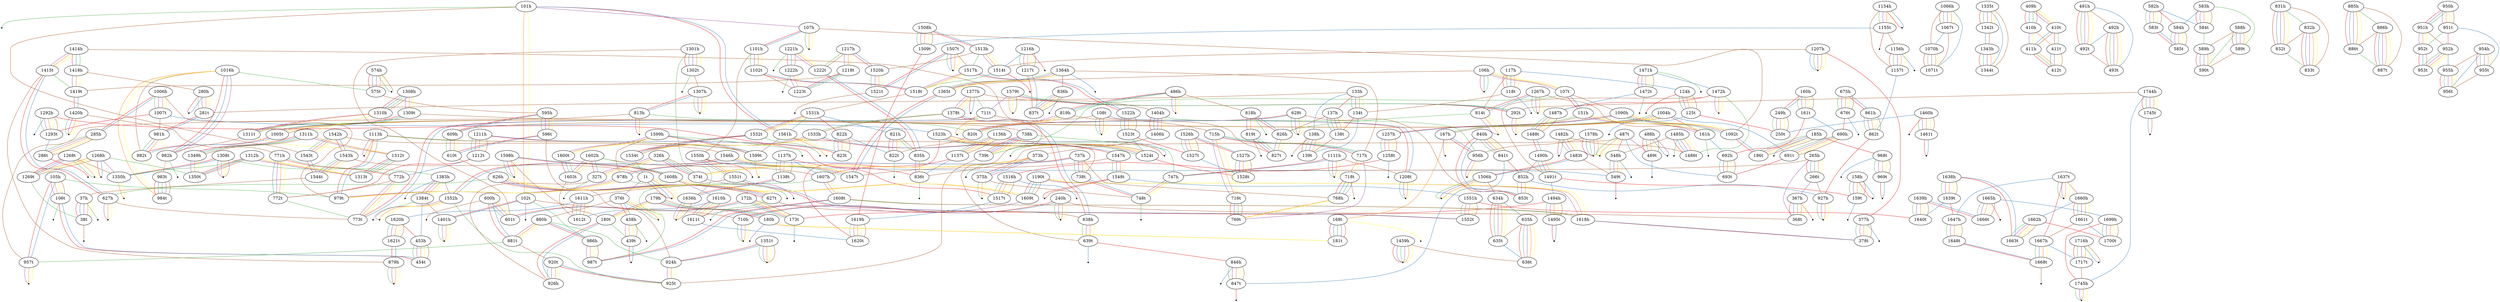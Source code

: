 graph {
edge [colorscheme=set19];
	"1004h"	--	"1005t"	[color=3];
	"1004h"	--	"1005t"	[color=4];
	"1004h"	--	"1005t"	[color=5];
	"1004h"	--	"1005t"	[color=6];
	"1004h"	--	"1005t"	[color=7];
	"1004h"	--	"161h"	[color=1];
	"1004h"	--	"691t"	[color=2];
	"1005t"	--	"982t"	[color=1];
	"1005t"	--	"982t"	[color=2];
	"1006h"	--	"1007t"	[color=3];
	"1006h"	--	"1007t"	[color=4];
	"1006h"	--	"1007t"	[color=5];
	"1006h"	--	"1007t"	[color=6];
	"1006h"	--	"285h"	[color=1];
	"1006h"	--	"285h"	[color=2];
	"1006h"	--	"979t"	[color=7];
	"1007t"	--	"1293t"	[color=1];
	"1007t"	--	"1523h"	[color=2];
	"1007t"	--	"981h"	[color=7];
	"1016h"	--	"575t"	[color=3];
	"1016h"	--	"982h"	[color=1];
	"1016h"	--	"982h"	[color=2];
	"1016h"	--	"982h"	[color=4];
	"1016h"	--	"982t"	[color=7];
	"1016h"	--	"984t"	[color=5];
	"1016h"	--	"984t"	[color=6];
	"101h"	--	"102t"	[color=5];
	"101h"	--	"102t"	[color=6];
	"101h"	--	"107h"	[color=4];
	"101h"	--	"1543t"	[color=7];
	"101h"	--	"1561h"	[color=1];
	"101h"	--	"1561h"	[color=2];
	"101h"	--	"-1"	[len=0.75,color=3];
	"102t"	--	"1401h"	[color=1];
	"102t"	--	"1401h"	[color=2];
	"102t"	--	"710h"	[color=7];
	"102t"	--	"986h"	[color=3];
	"102t"	--	"-2"	[len=0.75,color=4];
	"105h"	--	"106t"	[color=4];
	"105h"	--	"106t"	[color=5];
	"105h"	--	"106t"	[color=6];
	"105h"	--	"106t"	[color=7];
	"105h"	--	"957t"	[color=1];
	"105h"	--	"957t"	[color=2];
	"105h"	--	"979t"	[color=3];
	"1066h"	--	"1067t"	[color=1];
	"1066h"	--	"1067t"	[color=3];
	"1066h"	--	"1067t"	[color=4];
	"1066h"	--	"1067t"	[color=5];
	"1066h"	--	"1067t"	[color=6];
	"1066h"	--	"1070h"	[color=7];
	"1066h"	--	"1071t"	[color=2];
	"1067t"	--	"1070h"	[color=2];
	"1067t"	--	"1071t"	[color=7];
	"106h"	--	"107t"	[color=4];
	"106h"	--	"107t"	[color=5];
	"106h"	--	"107t"	[color=6];
	"106h"	--	"1365t"	[color=7];
	"106h"	--	"-3"	[len=0.75,color=1];
	"106h"	--	"-3"	[len=0.75,color=2];
	"106h"	--	"-3"	[len=0.75,color=3];
	"106t"	--	"454t"	[color=1];
	"106t"	--	"454t"	[color=2];
	"106t"	--	"-4"	[len=0.75,color=3];
	"1070h"	--	"1071t"	[color=1];
	"1070h"	--	"1071t"	[color=3];
	"1070h"	--	"1071t"	[color=4];
	"1070h"	--	"1071t"	[color=5];
	"1070h"	--	"1071t"	[color=6];
	"107h"	--	"1092t"	[color=7];
	"107h"	--	"1101h"	[color=1];
	"107h"	--	"1101h"	[color=2];
	"107h"	--	"-5"	[len=0.75,color=3];
	"107h"	--	"-5"	[len=0.75,color=5];
	"107h"	--	"-5"	[len=0.75,color=6];
	"107t"	--	"1090h"	[color=7];
	"107t"	--	"151h"	[color=1];
	"107t"	--	"151h"	[color=2];
	"107t"	--	"739t"	[color=3];
	"108t"	--	"1208t"	[color=1];
	"108t"	--	"1208t"	[color=2];
	"108t"	--	"609h"	[color=7];
	"108t"	--	"-6"	[len=0.75,color=3];
	"108t"	--	"-6"	[len=0.75,color=4];
	"108t"	--	"-6"	[len=0.75,color=5];
	"108t"	--	"-6"	[len=0.75,color=6];
	"1090h"	--	"1092t"	[color=3];
	"1090h"	--	"1092t"	[color=4];
	"1090h"	--	"1092t"	[color=5];
	"1090h"	--	"1092t"	[color=6];
	"1090h"	--	"1257h"	[color=1];
	"1090h"	--	"1257h"	[color=2];
	"1092t"	--	"186t"	[color=1];
	"1092t"	--	"186t"	[color=2];
	"1101h"	--	"1102t"	[color=3];
	"1101h"	--	"1102t"	[color=4];
	"1101h"	--	"1102t"	[color=5];
	"1101h"	--	"1102t"	[color=6];
	"1101h"	--	"1550h"	[color=7];
	"1102t"	--	"1223t"	[color=7];
	"1102t"	--	"1518t"	[color=1];
	"1102t"	--	"1518t"	[color=2];
	"1111h"	--	"1208t"	[color=7];
	"1111h"	--	"747h"	[color=1];
	"1111h"	--	"747h"	[color=2];
	"1111h"	--	"-7"	[len=0.75,color=3];
	"1111h"	--	"-7"	[len=0.75,color=4];
	"1111h"	--	"-7"	[len=0.75,color=5];
	"1111h"	--	"-7"	[len=0.75,color=6];
	"1113h"	--	"1599t"	[color=3];
	"1113h"	--	"1599t"	[color=7];
	"1113h"	--	"979t"	[color=1];
	"1113h"	--	"979t"	[color=2];
	"1113h"	--	"-8"	[len=0.75,color=4];
	"1113h"	--	"-8"	[len=0.75,color=5];
	"1113h"	--	"-8"	[len=0.75,color=6];
	"1136h"	--	"1137t"	[color=3];
	"1136h"	--	"1137t"	[color=4];
	"1136h"	--	"1137t"	[color=5];
	"1136h"	--	"1137t"	[color=6];
	"1136h"	--	"1137t"	[color=7];
	"1136h"	--	"-9"	[len=0.75,color=1];
	"1136h"	--	"-9"	[len=0.75,color=2];
	"1137h"	--	"1138t"	[color=3];
	"1137h"	--	"1138t"	[color=4];
	"1137h"	--	"1138t"	[color=5];
	"1137h"	--	"1138t"	[color=6];
	"1137h"	--	"1138t"	[color=7];
	"1137h"	--	"1607h"	[color=2];
	"1137h"	--	"836t"	[color=1];
	"1137t"	--	"1607h"	[color=1];
	"1137t"	--	"836t"	[color=2];
	"1138t"	--	"1636h"	[color=1];
	"1138t"	--	"1636h"	[color=2];
	"1154h"	--	"1155t"	[color=3];
	"1154h"	--	"1155t"	[color=4];
	"1154h"	--	"1155t"	[color=5];
	"1154h"	--	"1155t"	[color=6];
	"1154h"	--	"1157t"	[color=7];
	"1154h"	--	"-10"	[len=0.75,color=1];
	"1154h"	--	"-10"	[len=0.75,color=2];
	"1155t"	--	"1156h"	[color=7];
	"1155t"	--	"1509t"	[color=2];
	"1155t"	--	"-11"	[len=0.75,color=1];
	"1156h"	--	"1157t"	[color=1];
	"1156h"	--	"1157t"	[color=3];
	"1156h"	--	"1157t"	[color=4];
	"1156h"	--	"1157t"	[color=5];
	"1156h"	--	"1157t"	[color=6];
	"1156h"	--	"-12"	[len=0.75,color=2];
	"1157t"	--	"862t"	[color=2];
	"117h"	--	"118t"	[color=1];
	"117h"	--	"118t"	[color=3];
	"117h"	--	"118t"	[color=4];
	"117h"	--	"118t"	[color=5];
	"117h"	--	"118t"	[color=6];
	"117h"	--	"124h"	[color=2];
	"117h"	--	"814t"	[color=7];
	"118t"	--	"134t"	[color=7];
	"118t"	--	"-13"	[len=0.75,color=2];
	"1190t"	--	"1609t"	[color=1];
	"1190t"	--	"1609t"	[color=2];
	"1190t"	--	"1609t"	[color=3];
	"1190t"	--	"1609t"	[color=7];
	"1190t"	--	"1618h"	[color=4];
	"1190t"	--	"1618h"	[color=5];
	"1190t"	--	"1618h"	[color=6];
	"1207h"	--	"1514t"	[color=7];
	"1207h"	--	"377h"	[color=1];
	"1207h"	--	"-14"	[len=0.75,color=2];
	"1207h"	--	"-14"	[len=0.75,color=3];
	"1207h"	--	"-14"	[len=0.75,color=4];
	"1207h"	--	"-14"	[len=0.75,color=5];
	"1207h"	--	"-14"	[len=0.75,color=6];
	"1208t"	--	"-15"	[len=0.75,color=3];
	"1208t"	--	"-15"	[len=0.75,color=4];
	"1208t"	--	"-15"	[len=0.75,color=5];
	"1208t"	--	"-15"	[len=0.75,color=6];
	"1211h"	--	"1212t"	[color=3];
	"1211h"	--	"1212t"	[color=4];
	"1211h"	--	"1212t"	[color=5];
	"1211h"	--	"1212t"	[color=6];
	"1211h"	--	"1212t"	[color=7];
	"1211h"	--	"823t"	[color=1];
	"1211h"	--	"823t"	[color=2];
	"1212t"	--	"772h"	[color=2];
	"1212t"	--	"772t"	[color=1];
	"1216h"	--	"1217t"	[color=3];
	"1216h"	--	"1217t"	[color=4];
	"1216h"	--	"1217t"	[color=5];
	"1216h"	--	"1217t"	[color=6];
	"1216h"	--	"1217t"	[color=7];
	"1216h"	--	"1514t"	[color=2];
	"1216h"	--	"-16"	[len=0.75,color=1];
	"1217h"	--	"1218t"	[color=4];
	"1217h"	--	"1218t"	[color=5];
	"1217h"	--	"1218t"	[color=6];
	"1217h"	--	"1222t"	[color=3];
	"1217h"	--	"1222t"	[color=7];
	"1217h"	--	"1520h"	[color=1];
	"1217h"	--	"1520h"	[color=2];
	"1217t"	--	"837t"	[color=1];
	"1217t"	--	"837t"	[color=2];
	"1218t"	--	"1223t"	[color=1];
	"1218t"	--	"1223t"	[color=2];
	"1218t"	--	"1223t"	[color=3];
	"1218t"	--	"1419t"	[color=7];
	"1221h"	--	"1222h"	[color=1];
	"1221h"	--	"1222h"	[color=2];
	"1221h"	--	"1222h"	[color=7];
	"1221h"	--	"1222t"	[color=4];
	"1221h"	--	"1222t"	[color=5];
	"1221h"	--	"1222t"	[color=6];
	"1221h"	--	"-17"	[len=0.75,color=3];
	"1222h"	--	"1223t"	[color=4];
	"1222h"	--	"1223t"	[color=5];
	"1222h"	--	"1223t"	[color=6];
	"1222h"	--	"-18"	[len=0.75,color=3];
	"1222t"	--	"835h"	[color=1];
	"1222t"	--	"835h"	[color=2];
	"124h"	--	"125t"	[color=3];
	"124h"	--	"125t"	[color=4];
	"124h"	--	"125t"	[color=5];
	"124h"	--	"125t"	[color=6];
	"124h"	--	"125t"	[color=7];
	"124h"	--	"-19"	[len=0.75,color=1];
	"1257h"	--	"1258t"	[color=3];
	"1257h"	--	"1258t"	[color=4];
	"1257h"	--	"1258t"	[color=5];
	"1257h"	--	"1258t"	[color=6];
	"1257h"	--	"1258t"	[color=7];
	"1258t"	--	"1516h"	[color=1];
	"1258t"	--	"-20"	[len=0.75,color=2];
	"125t"	--	"250t"	[color=1];
	"125t"	--	"-21"	[len=0.75,color=2];
	"1267h"	--	"161h"	[color=7];
	"1267h"	--	"814t"	[color=1];
	"1267h"	--	"814t"	[color=2];
	"1267h"	--	"-22"	[len=0.75,color=3];
	"1267h"	--	"-22"	[len=0.75,color=4];
	"1267h"	--	"-22"	[len=0.75,color=5];
	"1267h"	--	"-22"	[len=0.75,color=6];
	"1268h"	--	"1269t"	[color=5];
	"1268h"	--	"1269t"	[color=6];
	"1268h"	--	"1269t"	[color=7];
	"1268h"	--	"1350h"	[color=4];
	"1268h"	--	"1350t"	[color=3];
	"1268h"	--	"-23"	[len=0.75,color=1];
	"1268h"	--	"-23"	[len=0.75,color=2];
	"1268t"	--	"1269t"	[color=1];
	"1268t"	--	"1269t"	[color=2];
	"1268t"	--	"1269t"	[color=4];
	"1268t"	--	"1350h"	[color=7];
	"1268t"	--	"-24"	[len=0.75,color=3];
	"1268t"	--	"-24"	[len=0.75,color=5];
	"1268t"	--	"-24"	[len=0.75,color=6];
	"1269t"	--	"38t"	[color=3];
	"1292h"	--	"1293t"	[color=3];
	"1292h"	--	"1293t"	[color=4];
	"1292h"	--	"1293t"	[color=5];
	"1292h"	--	"1293t"	[color=6];
	"1292h"	--	"1293t"	[color=7];
	"1292h"	--	"1517t"	[color=1];
	"1292h"	--	"-25"	[len=0.75,color=2];
	"1293t"	--	"286t"	[color=2];
	"1301h"	--	"1302t"	[color=1];
	"1301h"	--	"1302t"	[color=2];
	"1301h"	--	"1302t"	[color=4];
	"1301h"	--	"1302t"	[color=5];
	"1301h"	--	"1302t"	[color=6];
	"1301h"	--	"1636h"	[color=3];
	"1301h"	--	"601t"	[color=7];
	"1302t"	--	"1307h"	[color=7];
	"1302t"	--	"-26"	[len=0.75,color=3];
	"1307h"	--	"813h"	[color=1];
	"1307h"	--	"813h"	[color=2];
	"1307h"	--	"-27"	[len=0.75,color=3];
	"1307h"	--	"-27"	[len=0.75,color=4];
	"1307h"	--	"-27"	[len=0.75,color=5];
	"1307h"	--	"-27"	[len=0.75,color=6];
	"1308h"	--	"1309t"	[color=4];
	"1308h"	--	"1309t"	[color=5];
	"1308h"	--	"1309t"	[color=6];
	"1308h"	--	"1310h"	[color=1];
	"1308h"	--	"1310h"	[color=2];
	"1308h"	--	"1310h"	[color=3];
	"1308h"	--	"1310h"	[color=7];
	"1308t"	--	"1350h"	[color=1];
	"1308t"	--	"1350h"	[color=2];
	"1308t"	--	"1383h"	[color=3];
	"1308t"	--	"-28"	[len=0.75,color=4];
	"1308t"	--	"-28"	[len=0.75,color=5];
	"1308t"	--	"-28"	[len=0.75,color=6];
	"1308t"	--	"-28"	[len=0.75,color=7];
	"1309t"	--	"1311t"	[color=1];
	"1309t"	--	"1311t"	[color=2];
	"1309t"	--	"1311t"	[color=3];
	"1309t"	--	"738h"	[color=7];
	"1310h"	--	"1311h"	[color=6];
	"1310h"	--	"1311t"	[color=4];
	"1310h"	--	"1311t"	[color=5];
	"1311h"	--	"1312t"	[color=4];
	"1311h"	--	"1312t"	[color=5];
	"1311h"	--	"1349h"	[color=1];
	"1311h"	--	"1349h"	[color=2];
	"1311h"	--	"1349h"	[color=3];
	"1311h"	--	"1349h"	[color=7];
	"1311t"	--	"1312t"	[color=6];
	"1311t"	--	"982h"	[color=7];
	"1312h"	--	"1313t"	[color=4];
	"1312h"	--	"1313t"	[color=5];
	"1312h"	--	"1313t"	[color=6];
	"1312h"	--	"1350h"	[color=3];
	"1312h"	--	"1350t"	[color=1];
	"1312h"	--	"1350t"	[color=2];
	"1312h"	--	"1350t"	[color=7];
	"1312t"	--	"1313t"	[color=1];
	"1312t"	--	"1313t"	[color=2];
	"1312t"	--	"1313t"	[color=3];
	"1312t"	--	"1313t"	[color=7];
	"1335t"	--	"1342t"	[color=1];
	"1335t"	--	"1342t"	[color=3];
	"1335t"	--	"1342t"	[color=4];
	"1335t"	--	"1342t"	[color=5];
	"1335t"	--	"1342t"	[color=6];
	"1335t"	--	"1344t"	[color=2];
	"1335t"	--	"1344t"	[color=7];
	"133h"	--	"134t"	[color=3];
	"133h"	--	"134t"	[color=4];
	"133h"	--	"134t"	[color=5];
	"133h"	--	"134t"	[color=6];
	"133h"	--	"137h"	[color=1];
	"133h"	--	"138h"	[color=2];
	"133h"	--	"281t"	[color=7];
	"1342t"	--	"1343h"	[color=2];
	"1342t"	--	"1343h"	[color=7];
	"1343h"	--	"1344t"	[color=1];
	"1343h"	--	"1344t"	[color=3];
	"1343h"	--	"1344t"	[color=4];
	"1343h"	--	"1344t"	[color=5];
	"1343h"	--	"1344t"	[color=6];
	"1349h"	--	"1350t"	[color=4];
	"1349h"	--	"1350t"	[color=5];
	"1349h"	--	"1350t"	[color=6];
	"134t"	--	"138t"	[color=1];
	"134t"	--	"139t"	[color=2];
	"1350h"	--	"-29"	[len=0.75,color=5];
	"1350h"	--	"-29"	[len=0.75,color=6];
	"1351t"	--	"924h"	[color=1];
	"1351t"	--	"924h"	[color=2];
	"1351t"	--	"-30"	[len=0.75,color=3];
	"1351t"	--	"-30"	[len=0.75,color=4];
	"1351t"	--	"-30"	[len=0.75,color=5];
	"1351t"	--	"-30"	[len=0.75,color=6];
	"1351t"	--	"-30"	[len=0.75,color=7];
	"1364h"	--	"1365t"	[color=3];
	"1364h"	--	"1365t"	[color=4];
	"1364h"	--	"1365t"	[color=5];
	"1364h"	--	"1365t"	[color=6];
	"1364h"	--	"717h"	[color=7];
	"1364h"	--	"836h"	[color=1];
	"1364h"	--	"-31"	[len=0.75,color=2];
	"1365t"	--	"1547t"	[color=1];
	"1365t"	--	"1547t"	[color=2];
	"1377h"	--	"1378t"	[color=4];
	"1377h"	--	"1378t"	[color=5];
	"1377h"	--	"1378t"	[color=6];
	"1377h"	--	"1404h"	[color=7];
	"1377h"	--	"711t"	[color=3];
	"1377h"	--	"-32"	[len=0.75,color=1];
	"1377h"	--	"-32"	[len=0.75,color=2];
	"1378t"	--	"1533h"	[color=3];
	"1378t"	--	"1533h"	[color=7];
	"1378t"	--	"638h"	[color=1];
	"1378t"	--	"638h"	[color=2];
	"137h"	--	"138t"	[color=2];
	"137h"	--	"138t"	[color=3];
	"137h"	--	"138t"	[color=4];
	"137h"	--	"138t"	[color=5];
	"137h"	--	"138t"	[color=6];
	"137h"	--	"826h"	[color=7];
	"1383h"	--	"1384t"	[color=1];
	"1383h"	--	"1384t"	[color=4];
	"1383h"	--	"1384t"	[color=5];
	"1383h"	--	"1384t"	[color=6];
	"1383h"	--	"1552h"	[color=7];
	"1383h"	--	"-33"	[len=0.75,color=2];
	"1384t"	--	"1401h"	[color=7];
	"1384t"	--	"453h"	[color=2];
	"1384t"	--	"-34"	[len=0.75,color=3];
	"138h"	--	"139t"	[color=1];
	"138h"	--	"139t"	[color=3];
	"138h"	--	"139t"	[color=4];
	"138h"	--	"139t"	[color=5];
	"138h"	--	"139t"	[color=6];
	"138h"	--	"-35"	[len=0.75,color=7];
	"138t"	--	"139t"	[color=7];
	"1401h"	--	"-36"	[len=0.75,color=3];
	"1401h"	--	"-36"	[len=0.75,color=4];
	"1401h"	--	"-36"	[len=0.75,color=5];
	"1401h"	--	"-36"	[len=0.75,color=6];
	"1404h"	--	"1406h"	[color=1];
	"1404h"	--	"1406h"	[color=2];
	"1404h"	--	"1406h"	[color=4];
	"1404h"	--	"1406h"	[color=5];
	"1404h"	--	"1406h"	[color=6];
	"1404h"	--	"956h"	[color=3];
	"1406h"	--	"373h"	[color=7];
	"1406h"	--	"-37"	[len=0.75,color=3];
	"1414h"	--	"1415t"	[color=4];
	"1414h"	--	"1415t"	[color=5];
	"1414h"	--	"1415t"	[color=6];
	"1414h"	--	"1418h"	[color=1];
	"1414h"	--	"1418h"	[color=2];
	"1414h"	--	"1418h"	[color=3];
	"1414h"	--	"639t"	[color=7];
	"1415t"	--	"1419t"	[color=3];
	"1415t"	--	"627h"	[color=1];
	"1415t"	--	"627h"	[color=2];
	"1415t"	--	"879h"	[color=7];
	"1418h"	--	"1419t"	[color=4];
	"1418h"	--	"1419t"	[color=5];
	"1418h"	--	"1419t"	[color=6];
	"1418h"	--	"280h"	[color=7];
	"1419t"	--	"1420h"	[color=1];
	"1419t"	--	"1420h"	[color=2];
	"1420h"	--	"771h"	[color=7];
	"1420h"	--	"-38"	[len=0.75,color=3];
	"1420h"	--	"-38"	[len=0.75,color=4];
	"1420h"	--	"-38"	[len=0.75,color=5];
	"1420h"	--	"-38"	[len=0.75,color=6];
	"1459h"	--	"636t"	[color=7];
	"1459h"	--	"-39"	[len=0.75,color=1];
	"1459h"	--	"-39"	[len=0.75,color=2];
	"1459h"	--	"-39"	[len=0.75,color=3];
	"1459h"	--	"-39"	[len=0.75,color=4];
	"1459h"	--	"-39"	[len=0.75,color=5];
	"1459h"	--	"-39"	[len=0.75,color=6];
	"1460h"	--	"1461t"	[color=3];
	"1460h"	--	"1461t"	[color=4];
	"1460h"	--	"1461t"	[color=5];
	"1460h"	--	"1461t"	[color=6];
	"1460h"	--	"1461t"	[color=7];
	"1460h"	--	"250t"	[color=2];
	"1460h"	--	"-40"	[len=0.75,color=1];
	"1461t"	--	"-41"	[len=0.75,color=1];
	"1461t"	--	"-41"	[len=0.75,color=2];
	"1471h"	--	"1472h"	[color=2];
	"1471h"	--	"1472t"	[color=1];
	"1471h"	--	"1472t"	[color=4];
	"1471h"	--	"1472t"	[color=5];
	"1471h"	--	"1472t"	[color=6];
	"1471h"	--	"1472t"	[color=7];
	"1471h"	--	"-42"	[len=0.75,color=3];
	"1472h"	--	"1486t"	[color=3];
	"1472h"	--	"1487h"	[color=1];
	"1472h"	--	"1491t"	[color=7];
	"1472h"	--	"-43"	[len=0.75,color=4];
	"1472h"	--	"-43"	[len=0.75,color=5];
	"1472h"	--	"-43"	[len=0.75,color=6];
	"1472t"	--	"1487h"	[color=2];
	"1472t"	--	"-44"	[len=0.75,color=3];
	"1482h"	--	"1483t"	[color=3];
	"1482h"	--	"1483t"	[color=4];
	"1482h"	--	"1483t"	[color=5];
	"1482h"	--	"1483t"	[color=6];
	"1482h"	--	"1486t"	[color=7];
	"1482h"	--	"-45"	[len=0.75,color=1];
	"1482h"	--	"-45"	[len=0.75,color=2];
	"1483t"	--	"1506h"	[color=1];
	"1483t"	--	"1506h"	[color=2];
	"1483t"	--	"549t"	[color=7];
	"1485h"	--	"1486t"	[color=1];
	"1485h"	--	"1486t"	[color=2];
	"1485h"	--	"1486t"	[color=4];
	"1485h"	--	"1486t"	[color=5];
	"1485h"	--	"1486t"	[color=6];
	"1485h"	--	"548h"	[color=7];
	"1485h"	--	"-46"	[len=0.75,color=3];
	"1487h"	--	"1488t"	[color=3];
	"1487h"	--	"1488t"	[color=4];
	"1487h"	--	"1488t"	[color=5];
	"1487h"	--	"1488t"	[color=6];
	"1487h"	--	"1488t"	[color=7];
	"1488t"	--	"1490h"	[color=1];
	"1488t"	--	"1490h"	[color=2];
	"1490h"	--	"1491t"	[color=3];
	"1490h"	--	"1491t"	[color=4];
	"1490h"	--	"1491t"	[color=5];
	"1490h"	--	"1491t"	[color=6];
	"1490h"	--	"852h"	[color=7];
	"1491t"	--	"1494h"	[color=2];
	"1491t"	--	"159t"	[color=1];
	"1494h"	--	"1495t"	[color=3];
	"1494h"	--	"1495t"	[color=4];
	"1494h"	--	"1495t"	[color=5];
	"1494h"	--	"1495t"	[color=6];
	"1494h"	--	"1495t"	[color=7];
	"1494h"	--	"173t"	[color=1];
	"1495t"	--	"-47"	[len=0.75,color=1];
	"1495t"	--	"-47"	[len=0.75,color=2];
	"1506h"	--	"634h"	[color=7];
	"1506h"	--	"-48"	[len=0.75,color=3];
	"1506h"	--	"-48"	[len=0.75,color=4];
	"1506h"	--	"-48"	[len=0.75,color=5];
	"1506h"	--	"-48"	[len=0.75,color=6];
	"1507t"	--	"1517h"	[color=7];
	"1507t"	--	"1521t"	[color=1];
	"1507t"	--	"1521t"	[color=2];
	"1507t"	--	"-49"	[len=0.75,color=3];
	"1507t"	--	"-49"	[len=0.75,color=4];
	"1507t"	--	"-49"	[len=0.75,color=5];
	"1507t"	--	"-49"	[len=0.75,color=6];
	"1508h"	--	"1509t"	[color=3];
	"1508h"	--	"1509t"	[color=4];
	"1508h"	--	"1509t"	[color=5];
	"1508h"	--	"1509t"	[color=6];
	"1508h"	--	"1509t"	[color=7];
	"1508h"	--	"1513h"	[color=1];
	"1508h"	--	"1513h"	[color=2];
	"1509t"	--	"1619h"	[color=1];
	"1513h"	--	"1514t"	[color=4];
	"1513h"	--	"1514t"	[color=5];
	"1513h"	--	"1514t"	[color=6];
	"1513h"	--	"1517h"	[color=3];
	"1513h"	--	"1520h"	[color=7];
	"1514t"	--	"1518t"	[color=3];
	"1514t"	--	"-50"	[len=0.75,color=1];
	"1516h"	--	"1517t"	[color=3];
	"1516h"	--	"1517t"	[color=4];
	"1516h"	--	"1517t"	[color=5];
	"1516h"	--	"1517t"	[color=6];
	"1516h"	--	"1517t"	[color=7];
	"1516h"	--	"-51"	[len=0.75,color=2];
	"1517h"	--	"1518t"	[color=4];
	"1517h"	--	"1518t"	[color=5];
	"1517h"	--	"1518t"	[color=6];
	"1517h"	--	"1522h"	[color=1];
	"1517h"	--	"1522h"	[color=2];
	"1517t"	--	"1619h"	[color=2];
	"1518t"	--	"1531h"	[color=7];
	"151h"	--	"161h"	[color=4];
	"151h"	--	"161h"	[color=5];
	"151h"	--	"161h"	[color=6];
	"151h"	--	"167h"	[color=3];
	"151h"	--	"167h"	[color=7];
	"1520h"	--	"1521t"	[color=3];
	"1520h"	--	"1521t"	[color=4];
	"1520h"	--	"1521t"	[color=5];
	"1520h"	--	"1521t"	[color=6];
	"1521t"	--	"-52"	[len=0.75,color=7];
	"1522h"	--	"1523t"	[color=3];
	"1522h"	--	"1523t"	[color=4];
	"1522h"	--	"1523t"	[color=5];
	"1522h"	--	"1523t"	[color=6];
	"1522h"	--	"1523t"	[color=7];
	"1523h"	--	"1524t"	[color=3];
	"1523h"	--	"1524t"	[color=4];
	"1523h"	--	"1524t"	[color=5];
	"1523h"	--	"1524t"	[color=6];
	"1523h"	--	"1524t"	[color=7];
	"1523h"	--	"1620t"	[color=1];
	"1523t"	--	"1524t"	[color=2];
	"1523t"	--	"1527t"	[color=1];
	"1524t"	--	"1528t"	[color=1];
	"1526h"	--	"1527h"	[color=1];
	"1526h"	--	"1527h"	[color=2];
	"1526h"	--	"1527t"	[color=3];
	"1526h"	--	"1527t"	[color=4];
	"1526h"	--	"1527t"	[color=5];
	"1526h"	--	"1527t"	[color=6];
	"1526h"	--	"1527t"	[color=7];
	"1527h"	--	"1528t"	[color=3];
	"1527h"	--	"1528t"	[color=4];
	"1527h"	--	"1528t"	[color=5];
	"1527h"	--	"1528t"	[color=6];
	"1527h"	--	"1528t"	[color=7];
	"1527t"	--	"1528t"	[color=2];
	"1531h"	--	"1532t"	[color=4];
	"1531h"	--	"1532t"	[color=5];
	"1531h"	--	"1532t"	[color=6];
	"1531h"	--	"1561h"	[color=3];
	"1531h"	--	"821h"	[color=2];
	"1531h"	--	"822h"	[color=1];
	"1532t"	--	"1534t"	[color=1];
	"1532t"	--	"1534t"	[color=2];
	"1532t"	--	"1534t"	[color=7];
	"1532t"	--	"-53"	[len=0.75,color=3];
	"1533h"	--	"1534t"	[color=4];
	"1533h"	--	"1534t"	[color=5];
	"1533h"	--	"1534t"	[color=6];
	"1533h"	--	"1547h"	[color=1];
	"1533h"	--	"1547h"	[color=2];
	"1534t"	--	"1t"	[color=3];
	"1542h"	--	"1543h"	[color=1];
	"1542h"	--	"1543h"	[color=2];
	"1542h"	--	"1543t"	[color=3];
	"1542h"	--	"1543t"	[color=4];
	"1542h"	--	"1543t"	[color=5];
	"1542h"	--	"1543t"	[color=6];
	"1542h"	--	"1546h"	[color=7];
	"1543h"	--	"1544t"	[color=3];
	"1543h"	--	"1544t"	[color=4];
	"1543h"	--	"1544t"	[color=5];
	"1543h"	--	"1544t"	[color=6];
	"1543h"	--	"1t"	[color=7];
	"1543t"	--	"1544t"	[color=1];
	"1543t"	--	"1544t"	[color=2];
	"1544t"	--	"37h"	[color=7];
	"1546h"	--	"1547t"	[color=3];
	"1546h"	--	"1547t"	[color=4];
	"1546h"	--	"1547t"	[color=5];
	"1546h"	--	"1547t"	[color=6];
	"1546h"	--	"1552h"	[color=1];
	"1546h"	--	"1552h"	[color=2];
	"1547h"	--	"1547t"	[color=7];
	"1547h"	--	"1548t"	[color=3];
	"1547h"	--	"1548t"	[color=4];
	"1547h"	--	"1548t"	[color=5];
	"1547h"	--	"1548t"	[color=6];
	"1548t"	--	"1551h"	[color=2];
	"1548t"	--	"-54"	[len=0.75,color=1];
	"1548t"	--	"-54"	[len=0.75,color=7];
	"1550h"	--	"1551t"	[color=3];
	"1550h"	--	"1551t"	[color=4];
	"1550h"	--	"1551t"	[color=5];
	"1550h"	--	"1551t"	[color=6];
	"1550h"	--	"549t"	[color=2];
	"1550h"	--	"-55"	[len=0.75,color=1];
	"1551h"	--	"1552t"	[color=3];
	"1551h"	--	"1552t"	[color=4];
	"1551h"	--	"1552t"	[color=5];
	"1551h"	--	"1552t"	[color=6];
	"1551h"	--	"1552t"	[color=7];
	"1551h"	--	"1640t"	[color=1];
	"1551t"	--	"1552t"	[color=1];
	"1551t"	--	"1552t"	[color=2];
	"1551t"	--	"1611h"	[color=7];
	"1552h"	--	"925t"	[color=3];
	"1552h"	--	"-56"	[len=0.75,color=4];
	"1552h"	--	"-56"	[len=0.75,color=5];
	"1552h"	--	"-56"	[len=0.75,color=6];
	"1561h"	--	"1599t"	[color=4];
	"1561h"	--	"738t"	[color=7];
	"1561h"	--	"-57"	[len=0.75,color=5];
	"1561h"	--	"-57"	[len=0.75,color=6];
	"1578h"	--	"956h"	[color=7];
	"1578h"	--	"-58"	[len=0.75,color=1];
	"1578h"	--	"-58"	[len=0.75,color=2];
	"1578h"	--	"-58"	[len=0.75,color=3];
	"1578h"	--	"-58"	[len=0.75,color=4];
	"1578h"	--	"-58"	[len=0.75,color=5];
	"1578h"	--	"-58"	[len=0.75,color=6];
	"1579t"	--	"292t"	[color=1];
	"1579t"	--	"292t"	[color=2];
	"1579t"	--	"292t"	[color=3];
	"1579t"	--	"711t"	[color=4];
	"1579t"	--	"-59"	[len=0.75,color=5];
	"1579t"	--	"-59"	[len=0.75,color=6];
	"1579t"	--	"-59"	[len=0.75,color=7];
	"158h"	--	"159t"	[color=3];
	"158h"	--	"159t"	[color=4];
	"158h"	--	"159t"	[color=5];
	"158h"	--	"159t"	[color=6];
	"158h"	--	"159t"	[color=7];
	"158h"	--	"-60"	[len=0.75,color=1];
	"158h"	--	"-60"	[len=0.75,color=2];
	"1598h"	--	"1608h"	[color=1];
	"1598h"	--	"1608h"	[color=2];
	"1598h"	--	"180t"	[color=7];
	"1598h"	--	"-61"	[len=0.75,color=3];
	"1598h"	--	"-61"	[len=0.75,color=4];
	"1598h"	--	"-61"	[len=0.75,color=5];
	"1598h"	--	"-61"	[len=0.75,color=6];
	"1599h"	--	"1599t"	[color=1];
	"1599h"	--	"1599t"	[color=2];
	"1599h"	--	"1600t"	[color=4];
	"1599h"	--	"1600t"	[color=5];
	"1599h"	--	"1600t"	[color=6];
	"1599h"	--	"978h"	[color=7];
	"1599h"	--	"-62"	[len=0.75,color=3];
	"1599t"	--	"-63"	[len=0.75,color=5];
	"1599t"	--	"-63"	[len=0.75,color=6];
	"159t"	--	"-64"	[len=0.75,color=2];
	"1600t"	--	"1603t"	[color=1];
	"1600t"	--	"1603t"	[color=2];
	"1600t"	--	"1603t"	[color=3];
	"1600t"	--	"1608h"	[color=7];
	"1602h"	--	"1603t"	[color=4];
	"1602h"	--	"1603t"	[color=5];
	"1602h"	--	"1603t"	[color=6];
	"1602h"	--	"1607h"	[color=7];
	"1602h"	--	"1608h"	[color=3];
	"1602h"	--	"327t"	[color=1];
	"1602h"	--	"327t"	[color=2];
	"1603t"	--	"1612t"	[color=7];
	"1607h"	--	"1608t"	[color=4];
	"1607h"	--	"1608t"	[color=5];
	"1607h"	--	"1608t"	[color=6];
	"1607h"	--	"987t"	[color=3];
	"1608h"	--	"1609t"	[color=5];
	"1608h"	--	"1609t"	[color=6];
	"1608h"	--	"1610h"	[color=4];
	"1608t"	--	"1618h"	[color=3];
	"1608t"	--	"1618h"	[color=7];
	"1608t"	--	"987t"	[color=1];
	"1608t"	--	"987t"	[color=2];
	"1609t"	--	"1611t"	[color=4];
	"160h"	--	"161t"	[color=3];
	"160h"	--	"161t"	[color=4];
	"160h"	--	"161t"	[color=5];
	"160h"	--	"161t"	[color=6];
	"160h"	--	"161t"	[color=7];
	"160h"	--	"249h"	[color=1];
	"160h"	--	"249h"	[color=2];
	"1610h"	--	"1611t"	[color=1];
	"1610h"	--	"1611t"	[color=3];
	"1610h"	--	"1611t"	[color=5];
	"1610h"	--	"1611t"	[color=6];
	"1610h"	--	"1611t"	[color=7];
	"1610h"	--	"1612t"	[color=2];
	"1611h"	--	"1612t"	[color=1];
	"1611h"	--	"1612t"	[color=3];
	"1611h"	--	"1612t"	[color=4];
	"1611h"	--	"1612t"	[color=5];
	"1611h"	--	"1612t"	[color=6];
	"1611h"	--	"1620h"	[color=2];
	"1611t"	--	"1620t"	[color=2];
	"1618h"	--	"378t"	[color=1];
	"1618h"	--	"378t"	[color=2];
	"1619h"	--	"1620t"	[color=3];
	"1619h"	--	"1620t"	[color=4];
	"1619h"	--	"1620t"	[color=5];
	"1619h"	--	"1620t"	[color=6];
	"1619h"	--	"1620t"	[color=7];
	"161h"	--	"692h"	[color=2];
	"161h"	--	"-65"	[len=0.75,color=3];
	"161t"	--	"690h"	[color=2];
	"161t"	--	"692h"	[color=1];
	"1620h"	--	"1621t"	[color=3];
	"1620h"	--	"1621t"	[color=4];
	"1620h"	--	"1621t"	[color=5];
	"1620h"	--	"1621t"	[color=6];
	"1620h"	--	"1621t"	[color=7];
	"1620h"	--	"453h"	[color=1];
	"1621t"	--	"879h"	[color=1];
	"1621t"	--	"879h"	[color=2];
	"1636h"	--	"-66"	[len=0.75,color=4];
	"1636h"	--	"-66"	[len=0.75,color=5];
	"1636h"	--	"-66"	[len=0.75,color=6];
	"1636h"	--	"-66"	[len=0.75,color=7];
	"1637t"	--	"1647h"	[color=2];
	"1637t"	--	"1660h"	[color=7];
	"1637t"	--	"1667h"	[color=1];
	"1637t"	--	"-67"	[len=0.75,color=3];
	"1637t"	--	"-67"	[len=0.75,color=4];
	"1637t"	--	"-67"	[len=0.75,color=5];
	"1637t"	--	"-67"	[len=0.75,color=6];
	"1638h"	--	"1639t"	[color=3];
	"1638h"	--	"1639t"	[color=4];
	"1638h"	--	"1639t"	[color=5];
	"1638h"	--	"1639t"	[color=6];
	"1638h"	--	"1639t"	[color=7];
	"1638h"	--	"1663t"	[color=1];
	"1638h"	--	"1663t"	[color=2];
	"1639h"	--	"1640t"	[color=3];
	"1639h"	--	"1640t"	[color=4];
	"1639h"	--	"1640t"	[color=5];
	"1639h"	--	"1640t"	[color=6];
	"1639h"	--	"1640t"	[color=7];
	"1639h"	--	"1666t"	[color=1];
	"1639h"	--	"1666t"	[color=2];
	"1639t"	--	"1640t"	[color=2];
	"1639t"	--	"1647h"	[color=1];
	"1647h"	--	"1648t"	[color=3];
	"1647h"	--	"1648t"	[color=4];
	"1647h"	--	"1648t"	[color=5];
	"1647h"	--	"1648t"	[color=6];
	"1647h"	--	"1648t"	[color=7];
	"1648t"	--	"1668t"	[color=1];
	"1648t"	--	"1668t"	[color=2];
	"1660h"	--	"1661t"	[color=1];
	"1660h"	--	"1661t"	[color=3];
	"1660h"	--	"1661t"	[color=4];
	"1660h"	--	"1661t"	[color=5];
	"1660h"	--	"1661t"	[color=6];
	"1660h"	--	"1662h"	[color=2];
	"1661t"	--	"1667h"	[color=7];
	"1661t"	--	"1700t"	[color=2];
	"1662h"	--	"1663t"	[color=3];
	"1662h"	--	"1663t"	[color=4];
	"1662h"	--	"1663t"	[color=5];
	"1662h"	--	"1663t"	[color=6];
	"1662h"	--	"1663t"	[color=7];
	"1662h"	--	"1700t"	[color=1];
	"1665h"	--	"1666t"	[color=3];
	"1665h"	--	"1666t"	[color=4];
	"1665h"	--	"1666t"	[color=5];
	"1665h"	--	"1666t"	[color=6];
	"1665h"	--	"1666t"	[color=7];
	"1665h"	--	"1699h"	[color=2];
	"1665h"	--	"-68"	[len=0.75,color=1];
	"1667h"	--	"1668t"	[color=3];
	"1667h"	--	"1668t"	[color=4];
	"1667h"	--	"1668t"	[color=5];
	"1667h"	--	"1668t"	[color=6];
	"1667h"	--	"1717t"	[color=2];
	"1668t"	--	"-69"	[len=0.75,color=7];
	"167h"	--	"168t"	[color=5];
	"167h"	--	"956h"	[color=1];
	"167h"	--	"956h"	[color=2];
	"167h"	--	"-70"	[len=0.75,color=4];
	"167h"	--	"-70"	[len=0.75,color=6];
	"168t"	--	"181t"	[color=1];
	"168t"	--	"181t"	[color=2];
	"168t"	--	"181t"	[color=3];
	"168t"	--	"181t"	[color=4];
	"168t"	--	"181t"	[color=7];
	"168t"	--	"-71"	[len=0.75,color=6];
	"1699h"	--	"1700t"	[color=3];
	"1699h"	--	"1700t"	[color=4];
	"1699h"	--	"1700t"	[color=5];
	"1699h"	--	"1700t"	[color=6];
	"1699h"	--	"1700t"	[color=7];
	"1699h"	--	"1745h"	[color=1];
	"1716h"	--	"1717t"	[color=1];
	"1716h"	--	"1717t"	[color=3];
	"1716h"	--	"1717t"	[color=4];
	"1716h"	--	"1717t"	[color=5];
	"1716h"	--	"1717t"	[color=6];
	"1716h"	--	"-72"	[len=0.75,color=2];
	"1716h"	--	"-72"	[len=0.75,color=7];
	"1717t"	--	"1745h"	[color=7];
	"172h"	--	"173t"	[color=3];
	"172h"	--	"173t"	[color=4];
	"172h"	--	"173t"	[color=5];
	"172h"	--	"173t"	[color=6];
	"172h"	--	"173t"	[color=7];
	"172h"	--	"601t"	[color=1];
	"172h"	--	"601t"	[color=2];
	"173t"	--	"-73"	[len=0.75,color=2];
	"1744h"	--	"1745h"	[color=2];
	"1744h"	--	"1745t"	[color=1];
	"1744h"	--	"1745t"	[color=3];
	"1744h"	--	"1745t"	[color=4];
	"1744h"	--	"1745t"	[color=5];
	"1744h"	--	"1745t"	[color=6];
	"1744h"	--	"292t"	[color=7];
	"1745h"	--	"-74"	[len=0.75,color=3];
	"1745h"	--	"-74"	[len=0.75,color=4];
	"1745h"	--	"-74"	[len=0.75,color=5];
	"1745h"	--	"-74"	[len=0.75,color=6];
	"1745t"	--	"-75"	[len=0.75,color=2];
	"1745t"	--	"-75"	[len=0.75,color=7];
	"179h"	--	"180h"	[color=1];
	"179h"	--	"180h"	[color=2];
	"179h"	--	"180h"	[color=3];
	"179h"	--	"180h"	[color=7];
	"179h"	--	"180t"	[color=4];
	"179h"	--	"180t"	[color=5];
	"179h"	--	"180t"	[color=6];
	"180h"	--	"181t"	[color=5];
	"180h"	--	"181t"	[color=6];
	"180h"	--	"-76"	[len=0.75,color=4];
	"180t"	--	"439t"	[color=3];
	"180t"	--	"926h"	[color=1];
	"180t"	--	"926h"	[color=2];
	"185h"	--	"186t"	[color=3];
	"185h"	--	"186t"	[color=4];
	"185h"	--	"186t"	[color=5];
	"185h"	--	"186t"	[color=6];
	"185h"	--	"186t"	[color=7];
	"185h"	--	"968t"	[color=1];
	"185h"	--	"-77"	[len=0.75,color=2];
	"1t"	--	"376t"	[color=4];
	"1t"	--	"-78"	[len=0.75,color=1];
	"1t"	--	"-78"	[len=0.75,color=2];
	"1t"	--	"-78"	[len=0.75,color=5];
	"1t"	--	"-78"	[len=0.75,color=6];
	"240h"	--	"368t"	[color=7];
	"240h"	--	"710h"	[color=1];
	"240h"	--	"710h"	[color=2];
	"240h"	--	"-79"	[len=0.75,color=3];
	"240h"	--	"-79"	[len=0.75,color=4];
	"240h"	--	"-79"	[len=0.75,color=5];
	"240h"	--	"-79"	[len=0.75,color=6];
	"249h"	--	"250t"	[color=3];
	"249h"	--	"250t"	[color=4];
	"249h"	--	"250t"	[color=5];
	"249h"	--	"250t"	[color=6];
	"249h"	--	"250t"	[color=7];
	"265h"	--	"266t"	[color=1];
	"265h"	--	"266t"	[color=2];
	"265h"	--	"266t"	[color=3];
	"265h"	--	"266t"	[color=5];
	"265h"	--	"266t"	[color=6];
	"265h"	--	"368t"	[color=4];
	"265h"	--	"747h"	[color=7];
	"266t"	--	"367h"	[color=4];
	"266t"	--	"927h"	[color=7];
	"280h"	--	"281t"	[color=3];
	"280h"	--	"281t"	[color=4];
	"280h"	--	"281t"	[color=5];
	"280h"	--	"281t"	[color=6];
	"280h"	--	"-80"	[len=0.75,color=1];
	"280h"	--	"-80"	[len=0.75,color=2];
	"281t"	--	"981h"	[color=1];
	"281t"	--	"981h"	[color=2];
	"285h"	--	"286t"	[color=3];
	"285h"	--	"286t"	[color=4];
	"285h"	--	"286t"	[color=5];
	"285h"	--	"286t"	[color=6];
	"285h"	--	"286t"	[color=7];
	"286t"	--	"-81"	[len=0.75,color=1];
	"292t"	--	"-82"	[len=0.75,color=4];
	"292t"	--	"-82"	[len=0.75,color=5];
	"292t"	--	"-82"	[len=0.75,color=6];
	"326h"	--	"327t"	[color=4];
	"326h"	--	"327t"	[color=5];
	"326h"	--	"327t"	[color=6];
	"326h"	--	"374t"	[color=1];
	"326h"	--	"374t"	[color=2];
	"326h"	--	"374t"	[color=3];
	"326h"	--	"374t"	[color=7];
	"327t"	--	"926h"	[color=7];
	"327t"	--	"-83"	[len=0.75,color=3];
	"367h"	--	"368t"	[color=1];
	"367h"	--	"368t"	[color=2];
	"367h"	--	"368t"	[color=3];
	"367h"	--	"368t"	[color=5];
	"367h"	--	"368t"	[color=6];
	"367h"	--	"-84"	[len=0.75,color=7];
	"373h"	--	"374t"	[color=5];
	"373h"	--	"374t"	[color=6];
	"373h"	--	"375h"	[color=1];
	"373h"	--	"375h"	[color=2];
	"373h"	--	"375h"	[color=4];
	"373h"	--	"-85"	[len=0.75,color=3];
	"374t"	--	"-86"	[len=0.75,color=4];
	"375h"	--	"748t"	[color=7];
	"375h"	--	"-87"	[len=0.75,color=3];
	"375h"	--	"-87"	[len=0.75,color=5];
	"375h"	--	"-87"	[len=0.75,color=6];
	"376t"	--	"438h"	[color=1];
	"376t"	--	"438h"	[color=2];
	"376t"	--	"880h"	[color=7];
	"376t"	--	"-88"	[len=0.75,color=3];
	"376t"	--	"-88"	[len=0.75,color=5];
	"376t"	--	"-88"	[len=0.75,color=6];
	"377h"	--	"378t"	[color=3];
	"377h"	--	"378t"	[color=4];
	"377h"	--	"378t"	[color=5];
	"377h"	--	"378t"	[color=6];
	"377h"	--	"378t"	[color=7];
	"377h"	--	"-89"	[len=0.75,color=2];
	"37h"	--	"38t"	[color=1];
	"37h"	--	"38t"	[color=2];
	"37h"	--	"38t"	[color=4];
	"37h"	--	"38t"	[color=5];
	"37h"	--	"38t"	[color=6];
	"37h"	--	"-90"	[len=0.75,color=3];
	"38t"	--	"-91"	[len=0.75,color=7];
	"409h"	--	"410h"	[color=1];
	"409h"	--	"410h"	[color=2];
	"409h"	--	"410h"	[color=3];
	"409h"	--	"410h"	[color=7];
	"409h"	--	"410t"	[color=4];
	"409h"	--	"410t"	[color=5];
	"409h"	--	"410t"	[color=6];
	"410h"	--	"411h"	[color=4];
	"410h"	--	"411h"	[color=6];
	"410h"	--	"411t"	[color=5];
	"410t"	--	"411h"	[color=2];
	"410t"	--	"411h"	[color=7];
	"410t"	--	"411t"	[color=1];
	"410t"	--	"411t"	[color=3];
	"411h"	--	"412t"	[color=1];
	"411h"	--	"412t"	[color=3];
	"411h"	--	"412t"	[color=5];
	"411t"	--	"412t"	[color=2];
	"411t"	--	"412t"	[color=4];
	"411t"	--	"412t"	[color=6];
	"411t"	--	"412t"	[color=7];
	"438h"	--	"439t"	[color=4];
	"438h"	--	"439t"	[color=5];
	"438h"	--	"439t"	[color=6];
	"438h"	--	"439t"	[color=7];
	"438h"	--	"-92"	[len=0.75,color=3];
	"439t"	--	"-93"	[len=0.75,color=1];
	"439t"	--	"-93"	[len=0.75,color=2];
	"453h"	--	"454t"	[color=3];
	"453h"	--	"454t"	[color=4];
	"453h"	--	"454t"	[color=5];
	"453h"	--	"454t"	[color=6];
	"453h"	--	"454t"	[color=7];
	"486h"	--	"818h"	[color=7];
	"486h"	--	"819h"	[color=1];
	"486h"	--	"819h"	[color=2];
	"486h"	--	"819h"	[color=3];
	"486h"	--	"-94"	[len=0.75,color=4];
	"486h"	--	"-94"	[len=0.75,color=5];
	"486h"	--	"-94"	[len=0.75,color=6];
	"487t"	--	"489t"	[color=4];
	"487t"	--	"548h"	[color=1];
	"487t"	--	"693t"	[color=2];
	"487t"	--	"836t"	[color=7];
	"487t"	--	"-95"	[len=0.75,color=3];
	"487t"	--	"-95"	[len=0.75,color=5];
	"487t"	--	"-95"	[len=0.75,color=6];
	"488h"	--	"489t"	[color=1];
	"488h"	--	"489t"	[color=3];
	"488h"	--	"489t"	[color=5];
	"488h"	--	"489t"	[color=6];
	"488h"	--	"489t"	[color=7];
	"488h"	--	"-96"	[len=0.75,color=2];
	"488h"	--	"-96"	[len=0.75,color=4];
	"489t"	--	"-97"	[len=0.75,color=2];
	"491h"	--	"492h"	[color=7];
	"491h"	--	"492t"	[color=1];
	"491h"	--	"492t"	[color=3];
	"491h"	--	"492t"	[color=4];
	"491h"	--	"492t"	[color=5];
	"491h"	--	"492t"	[color=6];
	"491h"	--	"493t"	[color=2];
	"492h"	--	"492t"	[color=2];
	"492h"	--	"493t"	[color=1];
	"492h"	--	"493t"	[color=3];
	"492h"	--	"493t"	[color=4];
	"492h"	--	"493t"	[color=5];
	"492h"	--	"493t"	[color=6];
	"492t"	--	"493t"	[color=7];
	"548h"	--	"549t"	[color=3];
	"548h"	--	"549t"	[color=4];
	"548h"	--	"549t"	[color=5];
	"548h"	--	"549t"	[color=6];
	"548h"	--	"-98"	[len=0.75,color=2];
	"549t"	--	"-99"	[len=0.75,color=1];
	"574h"	--	"575t"	[color=1];
	"574h"	--	"575t"	[color=2];
	"574h"	--	"575t"	[color=4];
	"574h"	--	"575t"	[color=5];
	"574h"	--	"575t"	[color=6];
	"574h"	--	"-100"	[len=0.75,color=3];
	"574h"	--	"-100"	[len=0.75,color=7];
	"575t"	--	"595h"	[color=7];
	"582h"	--	"583t"	[color=3];
	"582h"	--	"583t"	[color=4];
	"582h"	--	"583t"	[color=5];
	"582h"	--	"583t"	[color=6];
	"582h"	--	"583t"	[color=7];
	"582h"	--	"584h"	[color=1];
	"582h"	--	"584t"	[color=2];
	"583h"	--	"584h"	[color=2];
	"583h"	--	"584t"	[color=1];
	"583h"	--	"584t"	[color=4];
	"583h"	--	"584t"	[color=5];
	"583h"	--	"584t"	[color=6];
	"583h"	--	"584t"	[color=7];
	"583h"	--	"589t"	[color=3];
	"583t"	--	"585t"	[color=1];
	"583t"	--	"585t"	[color=2];
	"584h"	--	"585t"	[color=3];
	"584h"	--	"585t"	[color=4];
	"584h"	--	"585t"	[color=5];
	"584h"	--	"585t"	[color=6];
	"584h"	--	"585t"	[color=7];
	"584t"	--	"589h"	[color=3];
	"588h"	--	"589h"	[color=7];
	"588h"	--	"589t"	[color=1];
	"588h"	--	"589t"	[color=2];
	"588h"	--	"589t"	[color=4];
	"588h"	--	"589t"	[color=5];
	"588h"	--	"589t"	[color=6];
	"588h"	--	"590t"	[color=3];
	"589h"	--	"590t"	[color=1];
	"589h"	--	"590t"	[color=2];
	"589h"	--	"590t"	[color=4];
	"589h"	--	"590t"	[color=5];
	"589h"	--	"590t"	[color=6];
	"589t"	--	"590t"	[color=7];
	"595h"	--	"596t"	[color=3];
	"595h"	--	"596t"	[color=4];
	"595h"	--	"596t"	[color=5];
	"595h"	--	"596t"	[color=6];
	"595h"	--	"609h"	[color=1];
	"595h"	--	"609h"	[color=2];
	"596t"	--	"610t"	[color=1];
	"596t"	--	"610t"	[color=2];
	"596t"	--	"924h"	[color=7];
	"600h"	--	"601t"	[color=3];
	"600h"	--	"601t"	[color=4];
	"600h"	--	"601t"	[color=5];
	"600h"	--	"601t"	[color=6];
	"600h"	--	"881t"	[color=1];
	"600h"	--	"881t"	[color=2];
	"600h"	--	"-101"	[len=0.75,color=7];
	"609h"	--	"610t"	[color=3];
	"609h"	--	"610t"	[color=4];
	"609h"	--	"610t"	[color=5];
	"609h"	--	"610t"	[color=6];
	"610t"	--	"626h"	[color=7];
	"626h"	--	"627h"	[color=3];
	"626h"	--	"627t"	[color=1];
	"626h"	--	"627t"	[color=2];
	"626h"	--	"627t"	[color=4];
	"626h"	--	"627t"	[color=5];
	"626h"	--	"627t"	[color=6];
	"627h"	--	"773t"	[color=7];
	"627h"	--	"-102"	[len=0.75,color=4];
	"627h"	--	"-102"	[len=0.75,color=5];
	"627h"	--	"-102"	[len=0.75,color=6];
	"627t"	--	"638h"	[color=7];
	"627t"	--	"-103"	[len=0.75,color=3];
	"628t"	--	"820t"	[color=1];
	"628t"	--	"820t"	[color=2];
	"628t"	--	"853t"	[color=7];
	"628t"	--	"-104"	[len=0.75,color=3];
	"628t"	--	"-104"	[len=0.75,color=4];
	"628t"	--	"-104"	[len=0.75,color=5];
	"628t"	--	"-104"	[len=0.75,color=6];
	"634h"	--	"635h"	[color=2];
	"634h"	--	"635t"	[color=1];
	"634h"	--	"635t"	[color=3];
	"634h"	--	"635t"	[color=4];
	"634h"	--	"635t"	[color=5];
	"634h"	--	"635t"	[color=6];
	"635h"	--	"635t"	[color=7];
	"635h"	--	"636t"	[color=1];
	"635h"	--	"636t"	[color=3];
	"635h"	--	"636t"	[color=4];
	"635h"	--	"636t"	[color=5];
	"635h"	--	"636t"	[color=6];
	"635t"	--	"636t"	[color=2];
	"638h"	--	"639t"	[color=3];
	"638h"	--	"639t"	[color=4];
	"638h"	--	"639t"	[color=5];
	"638h"	--	"639t"	[color=6];
	"639t"	--	"846h"	[color=1];
	"639t"	--	"-105"	[len=0.75,color=2];
	"675h"	--	"676t"	[color=3];
	"675h"	--	"676t"	[color=4];
	"675h"	--	"676t"	[color=5];
	"675h"	--	"676t"	[color=6];
	"675h"	--	"676t"	[color=7];
	"675h"	--	"861h"	[color=1];
	"675h"	--	"861h"	[color=2];
	"676t"	--	"690h"	[color=1];
	"676t"	--	"-106"	[len=0.75,color=2];
	"690h"	--	"691t"	[color=3];
	"690h"	--	"691t"	[color=4];
	"690h"	--	"691t"	[color=5];
	"690h"	--	"691t"	[color=6];
	"690h"	--	"691t"	[color=7];
	"691t"	--	"693t"	[color=1];
	"692h"	--	"693t"	[color=3];
	"692h"	--	"693t"	[color=4];
	"692h"	--	"693t"	[color=5];
	"692h"	--	"693t"	[color=6];
	"692h"	--	"693t"	[color=7];
	"710h"	--	"-107"	[len=0.75,color=3];
	"710h"	--	"-107"	[len=0.75,color=4];
	"710h"	--	"-107"	[len=0.75,color=5];
	"710h"	--	"-107"	[len=0.75,color=6];
	"711t"	--	"715h"	[color=7];
	"711t"	--	"773t"	[color=1];
	"711t"	--	"773t"	[color=2];
	"711t"	--	"-108"	[len=0.75,color=5];
	"711t"	--	"-108"	[len=0.75,color=6];
	"715h"	--	"716t"	[color=4];
	"715h"	--	"716t"	[color=5];
	"715h"	--	"716t"	[color=6];
	"715h"	--	"717h"	[color=1];
	"715h"	--	"717h"	[color=2];
	"715h"	--	"717h"	[color=3];
	"716t"	--	"769t"	[color=1];
	"716t"	--	"769t"	[color=2];
	"716t"	--	"769t"	[color=3];
	"716t"	--	"769t"	[color=7];
	"717h"	--	"718t"	[color=5];
	"717h"	--	"718t"	[color=6];
	"717h"	--	"769t"	[color=4];
	"718t"	--	"768h"	[color=1];
	"718t"	--	"768h"	[color=2];
	"718t"	--	"768h"	[color=3];
	"718t"	--	"768h"	[color=4];
	"718t"	--	"-109"	[len=0.75,color=7];
	"737h"	--	"738t"	[color=3];
	"737h"	--	"738t"	[color=4];
	"737h"	--	"738t"	[color=5];
	"737h"	--	"738t"	[color=6];
	"737h"	--	"768h"	[color=7];
	"737h"	--	"978h"	[color=1];
	"737h"	--	"978h"	[color=2];
	"738h"	--	"739t"	[color=1];
	"738h"	--	"739t"	[color=2];
	"738h"	--	"739t"	[color=4];
	"738h"	--	"739t"	[color=5];
	"738h"	--	"739t"	[color=6];
	"738h"	--	"747h"	[color=3];
	"738t"	--	"748t"	[color=1];
	"738t"	--	"748t"	[color=2];
	"739t"	--	"925t"	[color=7];
	"747h"	--	"748t"	[color=4];
	"747h"	--	"748t"	[color=5];
	"747h"	--	"748t"	[color=6];
	"748t"	--	"-110"	[len=0.75,color=3];
	"768h"	--	"769t"	[color=5];
	"768h"	--	"769t"	[color=6];
	"771h"	--	"772h"	[color=1];
	"771h"	--	"772h"	[color=3];
	"771h"	--	"772t"	[color=2];
	"771h"	--	"772t"	[color=4];
	"771h"	--	"772t"	[color=5];
	"771h"	--	"772t"	[color=6];
	"772h"	--	"772t"	[color=7];
	"772h"	--	"773t"	[color=4];
	"772h"	--	"773t"	[color=5];
	"772h"	--	"773t"	[color=6];
	"772t"	--	"773t"	[color=3];
	"813h"	--	"820t"	[color=3];
	"813h"	--	"957t"	[color=7];
	"813h"	--	"-111"	[len=0.75,color=4];
	"813h"	--	"-111"	[len=0.75,color=5];
	"813h"	--	"-111"	[len=0.75,color=6];
	"814t"	--	"826h"	[color=3];
	"814t"	--	"-112"	[len=0.75,color=4];
	"814t"	--	"-112"	[len=0.75,color=5];
	"814t"	--	"-112"	[len=0.75,color=6];
	"818h"	--	"819t"	[color=4];
	"818h"	--	"819t"	[color=5];
	"818h"	--	"819t"	[color=6];
	"818h"	--	"826h"	[color=1];
	"818h"	--	"826h"	[color=2];
	"818h"	--	"-113"	[len=0.75,color=3];
	"819h"	--	"820t"	[color=4];
	"819h"	--	"820t"	[color=5];
	"819h"	--	"820t"	[color=6];
	"819h"	--	"827t"	[color=7];
	"819t"	--	"827t"	[color=1];
	"819t"	--	"827t"	[color=2];
	"819t"	--	"827t"	[color=3];
	"819t"	--	"-114"	[len=0.75,color=7];
	"820t"	--	"822t"	[color=7];
	"821h"	--	"822t"	[color=1];
	"821h"	--	"822t"	[color=4];
	"821h"	--	"822t"	[color=5];
	"821h"	--	"822t"	[color=6];
	"821h"	--	"835h"	[color=3];
	"821h"	--	"835h"	[color=7];
	"822h"	--	"822t"	[color=2];
	"822h"	--	"823t"	[color=3];
	"822h"	--	"823t"	[color=4];
	"822h"	--	"823t"	[color=5];
	"822h"	--	"823t"	[color=6];
	"822h"	--	"823t"	[color=7];
	"822t"	--	"-115"	[len=0.75,color=3];
	"826h"	--	"827t"	[color=4];
	"826h"	--	"827t"	[color=5];
	"826h"	--	"827t"	[color=6];
	"831h"	--	"832h"	[color=3];
	"831h"	--	"832t"	[color=1];
	"831h"	--	"832t"	[color=2];
	"831h"	--	"832t"	[color=4];
	"831h"	--	"832t"	[color=5];
	"831h"	--	"832t"	[color=6];
	"831h"	--	"833t"	[color=7];
	"832h"	--	"832t"	[color=7];
	"832h"	--	"833t"	[color=1];
	"832h"	--	"833t"	[color=2];
	"832h"	--	"833t"	[color=4];
	"832h"	--	"833t"	[color=5];
	"832h"	--	"833t"	[color=6];
	"832t"	--	"833t"	[color=3];
	"835h"	--	"836t"	[color=4];
	"835h"	--	"836t"	[color=5];
	"835h"	--	"836t"	[color=6];
	"836h"	--	"837t"	[color=3];
	"836h"	--	"837t"	[color=4];
	"836h"	--	"837t"	[color=5];
	"836h"	--	"837t"	[color=6];
	"836h"	--	"837t"	[color=7];
	"836h"	--	"-116"	[len=0.75,color=2];
	"836t"	--	"-117"	[len=0.75,color=3];
	"840h"	--	"841t"	[color=3];
	"840h"	--	"841t"	[color=4];
	"840h"	--	"841t"	[color=5];
	"840h"	--	"841t"	[color=6];
	"840h"	--	"841t"	[color=7];
	"840h"	--	"853t"	[color=1];
	"840h"	--	"853t"	[color=2];
	"841t"	--	"847t"	[color=2];
	"841t"	--	"852h"	[color=1];
	"846h"	--	"847t"	[color=3];
	"846h"	--	"847t"	[color=4];
	"846h"	--	"847t"	[color=5];
	"846h"	--	"847t"	[color=6];
	"846h"	--	"847t"	[color=7];
	"846h"	--	"-118"	[len=0.75,color=2];
	"847t"	--	"-119"	[len=0.75,color=1];
	"852h"	--	"853t"	[color=3];
	"852h"	--	"853t"	[color=4];
	"852h"	--	"853t"	[color=5];
	"852h"	--	"853t"	[color=6];
	"852h"	--	"927h"	[color=2];
	"861h"	--	"862t"	[color=3];
	"861h"	--	"862t"	[color=4];
	"861h"	--	"862t"	[color=5];
	"861h"	--	"862t"	[color=6];
	"861h"	--	"862t"	[color=7];
	"862t"	--	"927h"	[color=1];
	"879h"	--	"-120"	[len=0.75,color=3];
	"879h"	--	"-120"	[len=0.75,color=4];
	"879h"	--	"-120"	[len=0.75,color=5];
	"879h"	--	"-120"	[len=0.75,color=6];
	"880h"	--	"881t"	[color=4];
	"880h"	--	"881t"	[color=5];
	"880h"	--	"881t"	[color=6];
	"880h"	--	"924h"	[color=3];
	"880h"	--	"986h"	[color=1];
	"880h"	--	"986h"	[color=2];
	"881t"	--	"920t"	[color=7];
	"881t"	--	"957t"	[color=3];
	"885h"	--	"886h"	[color=3];
	"885h"	--	"886t"	[color=1];
	"885h"	--	"886t"	[color=2];
	"885h"	--	"886t"	[color=4];
	"885h"	--	"886t"	[color=5];
	"885h"	--	"886t"	[color=6];
	"885h"	--	"887t"	[color=7];
	"886h"	--	"886t"	[color=7];
	"886h"	--	"887t"	[color=1];
	"886h"	--	"887t"	[color=2];
	"886h"	--	"887t"	[color=4];
	"886h"	--	"887t"	[color=5];
	"886h"	--	"887t"	[color=6];
	"886t"	--	"887t"	[color=3];
	"920t"	--	"925t"	[color=1];
	"920t"	--	"925t"	[color=2];
	"920t"	--	"926h"	[color=3];
	"920t"	--	"926h"	[color=4];
	"920t"	--	"926h"	[color=5];
	"920t"	--	"926h"	[color=6];
	"924h"	--	"925t"	[color=4];
	"924h"	--	"925t"	[color=5];
	"924h"	--	"925t"	[color=6];
	"927h"	--	"-121"	[len=0.75,color=3];
	"927h"	--	"-121"	[len=0.75,color=4];
	"927h"	--	"-121"	[len=0.75,color=5];
	"927h"	--	"-121"	[len=0.75,color=6];
	"950h"	--	"951h"	[color=1];
	"950h"	--	"951h"	[color=2];
	"950h"	--	"951h"	[color=3];
	"950h"	--	"951t"	[color=4];
	"950h"	--	"951t"	[color=5];
	"950h"	--	"951t"	[color=6];
	"950h"	--	"951t"	[color=7];
	"951h"	--	"952h"	[color=7];
	"951h"	--	"952t"	[color=4];
	"951h"	--	"952t"	[color=5];
	"951h"	--	"952t"	[color=6];
	"951t"	--	"952h"	[color=1];
	"951t"	--	"952t"	[color=3];
	"951t"	--	"955t"	[color=2];
	"952h"	--	"953t"	[color=3];
	"952h"	--	"953t"	[color=4];
	"952h"	--	"953t"	[color=5];
	"952h"	--	"953t"	[color=6];
	"952h"	--	"955h"	[color=2];
	"952t"	--	"953t"	[color=1];
	"952t"	--	"953t"	[color=2];
	"952t"	--	"953t"	[color=7];
	"954h"	--	"955h"	[color=7];
	"954h"	--	"955t"	[color=1];
	"954h"	--	"955t"	[color=3];
	"954h"	--	"955t"	[color=4];
	"954h"	--	"955t"	[color=5];
	"954h"	--	"955t"	[color=6];
	"954h"	--	"956t"	[color=2];
	"955h"	--	"956t"	[color=1];
	"955h"	--	"956t"	[color=3];
	"955h"	--	"956t"	[color=4];
	"955h"	--	"956t"	[color=5];
	"955h"	--	"956t"	[color=6];
	"955t"	--	"956t"	[color=7];
	"956h"	--	"-122"	[len=0.75,color=4];
	"956h"	--	"-122"	[len=0.75,color=5];
	"956h"	--	"-122"	[len=0.75,color=6];
	"957t"	--	"-123"	[len=0.75,color=4];
	"957t"	--	"-123"	[len=0.75,color=5];
	"957t"	--	"-123"	[len=0.75,color=6];
	"968t"	--	"969t"	[color=3];
	"968t"	--	"969t"	[color=4];
	"968t"	--	"969t"	[color=5];
	"968t"	--	"969t"	[color=6];
	"968t"	--	"969t"	[color=7];
	"968t"	--	"-124"	[len=0.75,color=2];
	"969t"	--	"-125"	[len=0.75,color=1];
	"969t"	--	"-125"	[len=0.75,color=2];
	"978h"	--	"979t"	[color=4];
	"978h"	--	"979t"	[color=5];
	"978h"	--	"979t"	[color=6];
	"978h"	--	"-126"	[len=0.75,color=3];
	"981h"	--	"982h"	[color=6];
	"981h"	--	"982t"	[color=3];
	"981h"	--	"982t"	[color=4];
	"981h"	--	"982t"	[color=5];
	"982h"	--	"983t"	[color=5];
	"982h"	--	"-127"	[len=0.75,color=3];
	"982t"	--	"983t"	[color=6];
	"983t"	--	"984t"	[color=1];
	"983t"	--	"984t"	[color=2];
	"983t"	--	"984t"	[color=3];
	"983t"	--	"984t"	[color=4];
	"983t"	--	"984t"	[color=7];
	"986h"	--	"987t"	[color=4];
	"986h"	--	"987t"	[color=5];
	"986h"	--	"987t"	[color=6];
	"986h"	--	"987t"	[color=7];
	"-127"	[shape=point,color=black];
	"-126"	[shape=point,color=black];
	"-125"	[shape=point,color=black];
	"-124"	[shape=point,color=black];
	"-123"	[shape=point,color=black];
	"-122"	[shape=point,color=black];
	"-121"	[shape=point,color=black];
	"-120"	[shape=point,color=black];
	"-119"	[shape=point,color=black];
	"-118"	[shape=point,color=black];
	"-117"	[shape=point,color=black];
	"-116"	[shape=point,color=black];
	"-115"	[shape=point,color=black];
	"-114"	[shape=point,color=black];
	"-113"	[shape=point,color=black];
	"-112"	[shape=point,color=black];
	"-111"	[shape=point,color=black];
	"-110"	[shape=point,color=black];
	"-109"	[shape=point,color=black];
	"-108"	[shape=point,color=black];
	"-107"	[shape=point,color=black];
	"-106"	[shape=point,color=black];
	"-105"	[shape=point,color=black];
	"-104"	[shape=point,color=black];
	"-103"	[shape=point,color=black];
	"-102"	[shape=point,color=black];
	"-101"	[shape=point,color=black];
	"-100"	[shape=point,color=black];
	"-99"	[shape=point,color=black];
	"-98"	[shape=point,color=black];
	"-97"	[shape=point,color=black];
	"-96"	[shape=point,color=black];
	"-95"	[shape=point,color=black];
	"-94"	[shape=point,color=black];
	"-93"	[shape=point,color=black];
	"-92"	[shape=point,color=black];
	"-91"	[shape=point,color=black];
	"-90"	[shape=point,color=black];
	"-89"	[shape=point,color=black];
	"-88"	[shape=point,color=black];
	"-87"	[shape=point,color=black];
	"-86"	[shape=point,color=black];
	"-85"	[shape=point,color=black];
	"-84"	[shape=point,color=black];
	"-83"	[shape=point,color=black];
	"-82"	[shape=point,color=black];
	"-81"	[shape=point,color=black];
	"-80"	[shape=point,color=black];
	"-79"	[shape=point,color=black];
	"-78"	[shape=point,color=black];
	"-77"	[shape=point,color=black];
	"-76"	[shape=point,color=black];
	"-75"	[shape=point,color=black];
	"-74"	[shape=point,color=black];
	"-73"	[shape=point,color=black];
	"-72"	[shape=point,color=black];
	"-71"	[shape=point,color=black];
	"-70"	[shape=point,color=black];
	"-69"	[shape=point,color=black];
	"-68"	[shape=point,color=black];
	"-67"	[shape=point,color=black];
	"-66"	[shape=point,color=black];
	"-65"	[shape=point,color=black];
	"-64"	[shape=point,color=black];
	"-63"	[shape=point,color=black];
	"-62"	[shape=point,color=black];
	"-61"	[shape=point,color=black];
	"-60"	[shape=point,color=black];
	"-59"	[shape=point,color=black];
	"-58"	[shape=point,color=black];
	"-57"	[shape=point,color=black];
	"-56"	[shape=point,color=black];
	"-55"	[shape=point,color=black];
	"-54"	[shape=point,color=black];
	"-53"	[shape=point,color=black];
	"-52"	[shape=point,color=black];
	"-51"	[shape=point,color=black];
	"-50"	[shape=point,color=black];
	"-49"	[shape=point,color=black];
	"-48"	[shape=point,color=black];
	"-47"	[shape=point,color=black];
	"-46"	[shape=point,color=black];
	"-45"	[shape=point,color=black];
	"-44"	[shape=point,color=black];
	"-43"	[shape=point,color=black];
	"-42"	[shape=point,color=black];
	"-41"	[shape=point,color=black];
	"-40"	[shape=point,color=black];
	"-39"	[shape=point,color=black];
	"-38"	[shape=point,color=black];
	"-37"	[shape=point,color=black];
	"-36"	[shape=point,color=black];
	"-35"	[shape=point,color=black];
	"-34"	[shape=point,color=black];
	"-33"	[shape=point,color=black];
	"-32"	[shape=point,color=black];
	"-31"	[shape=point,color=black];
	"-30"	[shape=point,color=black];
	"-29"	[shape=point,color=black];
	"-28"	[shape=point,color=black];
	"-27"	[shape=point,color=black];
	"-26"	[shape=point,color=black];
	"-25"	[shape=point,color=black];
	"-24"	[shape=point,color=black];
	"-23"	[shape=point,color=black];
	"-22"	[shape=point,color=black];
	"-21"	[shape=point,color=black];
	"-20"	[shape=point,color=black];
	"-19"	[shape=point,color=black];
	"-18"	[shape=point,color=black];
	"-17"	[shape=point,color=black];
	"-16"	[shape=point,color=black];
	"-15"	[shape=point,color=black];
	"-14"	[shape=point,color=black];
	"-13"	[shape=point,color=black];
	"-12"	[shape=point,color=black];
	"-11"	[shape=point,color=black];
	"-10"	[shape=point,color=black];
	"-9"	[shape=point,color=black];
	"-8"	[shape=point,color=black];
	"-7"	[shape=point,color=black];
	"-6"	[shape=point,color=black];
	"-5"	[shape=point,color=black];
	"-4"	[shape=point,color=black];
	"-3"	[shape=point,color=black];
	"-2"	[shape=point,color=black];
	"-1"	[shape=point,color=black];
}
